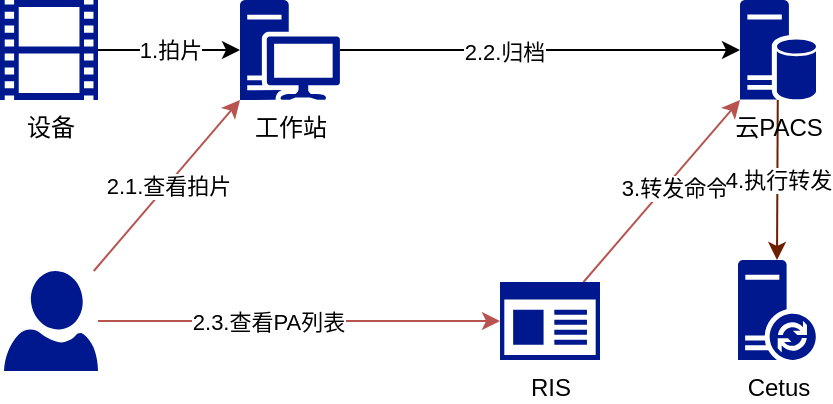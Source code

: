 <mxfile version="13.9.9" type="device"><diagram id="9OklS91TnfZW-UtuJurk" name="第 1 页"><mxGraphModel dx="1278" dy="948" grid="1" gridSize="10" guides="1" tooltips="1" connect="1" arrows="1" fold="1" page="1" pageScale="1" pageWidth="1169" pageHeight="827" math="0" shadow="0"><root><mxCell id="0"/><mxCell id="1" parent="0"/><mxCell id="AWGAMD50kFZIIu4H7LWb-5" value="1.拍片" style="edgeStyle=orthogonalEdgeStyle;rounded=0;orthogonalLoop=1;jettySize=auto;html=1;entryX=0;entryY=0.5;entryDx=0;entryDy=0;entryPerimeter=0;" parent="1" source="AWGAMD50kFZIIu4H7LWb-1" target="AWGAMD50kFZIIu4H7LWb-7" edge="1"><mxGeometry relative="1" as="geometry"><mxPoint x="170" y="65" as="targetPoint"/></mxGeometry></mxCell><mxCell id="AWGAMD50kFZIIu4H7LWb-1" value="设备" style="aspect=fixed;pointerEvents=1;shadow=0;dashed=0;html=1;strokeColor=none;labelPosition=center;verticalLabelPosition=bottom;verticalAlign=top;align=center;fillColor=#00188D;shape=mxgraph.mscae.general.video" parent="1" vertex="1"><mxGeometry x="60" y="40" width="49" height="50" as="geometry"/></mxCell><mxCell id="AWGAMD50kFZIIu4H7LWb-6" style="edgeStyle=orthogonalEdgeStyle;rounded=0;orthogonalLoop=1;jettySize=auto;html=1;entryX=0;entryY=0.5;entryDx=0;entryDy=0;entryPerimeter=0;exitX=1;exitY=0.5;exitDx=0;exitDy=0;exitPerimeter=0;" parent="1" source="AWGAMD50kFZIIu4H7LWb-7" target="AWGAMD50kFZIIu4H7LWb-4" edge="1"><mxGeometry relative="1" as="geometry"><mxPoint x="213" y="65" as="sourcePoint"/></mxGeometry></mxCell><mxCell id="AWGAMD50kFZIIu4H7LWb-11" value="2.2.归档" style="edgeLabel;html=1;align=center;verticalAlign=middle;resizable=0;points=[];" parent="AWGAMD50kFZIIu4H7LWb-6" vertex="1" connectable="0"><mxGeometry x="-0.18" y="-1" relative="1" as="geometry"><mxPoint as="offset"/></mxGeometry></mxCell><mxCell id="AWGAMD50kFZIIu4H7LWb-9" style="rounded=0;orthogonalLoop=1;jettySize=auto;html=1;entryX=0;entryY=1;entryDx=0;entryDy=0;entryPerimeter=0;fillColor=#f8cecc;strokeColor=#b85450;" parent="1" source="AWGAMD50kFZIIu4H7LWb-3" target="AWGAMD50kFZIIu4H7LWb-4" edge="1"><mxGeometry relative="1" as="geometry"/></mxCell><mxCell id="AWGAMD50kFZIIu4H7LWb-12" value="3.转发命令" style="edgeLabel;html=1;align=center;verticalAlign=middle;resizable=0;points=[];" parent="AWGAMD50kFZIIu4H7LWb-9" vertex="1" connectable="0"><mxGeometry x="0.087" y="-3" relative="1" as="geometry"><mxPoint as="offset"/></mxGeometry></mxCell><mxCell id="AWGAMD50kFZIIu4H7LWb-3" value="RIS" style="aspect=fixed;pointerEvents=1;shadow=0;dashed=0;html=1;strokeColor=none;labelPosition=center;verticalLabelPosition=bottom;verticalAlign=top;align=center;fillColor=#00188D;shape=mxgraph.mscae.enterprise.app_generic" parent="1" vertex="1"><mxGeometry x="310" y="181" width="50" height="39" as="geometry"/></mxCell><mxCell id="AWGAMD50kFZIIu4H7LWb-10" value="4.执行转发" style="edgeStyle=none;rounded=0;orthogonalLoop=1;jettySize=auto;html=1;entryX=0.5;entryY=0;entryDx=0;entryDy=0;entryPerimeter=0;fillColor=#a0522d;strokeColor=#6D1F00;" parent="1" source="AWGAMD50kFZIIu4H7LWb-4" target="AWGAMD50kFZIIu4H7LWb-8" edge="1"><mxGeometry relative="1" as="geometry"/></mxCell><mxCell id="AWGAMD50kFZIIu4H7LWb-4" value="云PACS" style="aspect=fixed;pointerEvents=1;shadow=0;dashed=0;html=1;strokeColor=none;labelPosition=center;verticalLabelPosition=bottom;verticalAlign=top;align=center;fillColor=#00188D;shape=mxgraph.mscae.enterprise.database_server" parent="1" vertex="1"><mxGeometry x="430" y="40" width="38" height="50" as="geometry"/></mxCell><mxCell id="AWGAMD50kFZIIu4H7LWb-7" value="工作站" style="aspect=fixed;pointerEvents=1;shadow=0;dashed=0;html=1;strokeColor=none;labelPosition=center;verticalLabelPosition=bottom;verticalAlign=top;align=center;fillColor=#00188D;shape=mxgraph.mscae.enterprise.workstation_client" parent="1" vertex="1"><mxGeometry x="180" y="40" width="50" height="50" as="geometry"/></mxCell><mxCell id="AWGAMD50kFZIIu4H7LWb-8" value="Cetus" style="aspect=fixed;pointerEvents=1;shadow=0;dashed=0;html=1;strokeColor=none;labelPosition=center;verticalLabelPosition=bottom;verticalAlign=top;align=center;fillColor=#00188D;shape=mxgraph.mscae.enterprise.database_synchronization" parent="1" vertex="1"><mxGeometry x="429" y="170" width="39" height="50" as="geometry"/></mxCell><mxCell id="AWGAMD50kFZIIu4H7LWb-14" style="edgeStyle=none;rounded=0;orthogonalLoop=1;jettySize=auto;html=1;entryX=0;entryY=0.5;entryDx=0;entryDy=0;entryPerimeter=0;fillColor=#f8cecc;strokeColor=#b85450;" parent="1" source="AWGAMD50kFZIIu4H7LWb-13" target="AWGAMD50kFZIIu4H7LWb-3" edge="1"><mxGeometry relative="1" as="geometry"/></mxCell><mxCell id="AWGAMD50kFZIIu4H7LWb-16" value="2.3.查看PA列表" style="edgeLabel;html=1;align=center;verticalAlign=middle;resizable=0;points=[];" parent="AWGAMD50kFZIIu4H7LWb-14" vertex="1" connectable="0"><mxGeometry x="-0.207" y="-1" relative="1" as="geometry"><mxPoint x="5" y="-1" as="offset"/></mxGeometry></mxCell><mxCell id="AWGAMD50kFZIIu4H7LWb-15" value="2.1.查看拍片" style="edgeStyle=none;rounded=0;orthogonalLoop=1;jettySize=auto;html=1;entryX=0;entryY=1;entryDx=0;entryDy=0;entryPerimeter=0;fillColor=#f8cecc;strokeColor=#b85450;" parent="1" source="AWGAMD50kFZIIu4H7LWb-13" target="AWGAMD50kFZIIu4H7LWb-7" edge="1"><mxGeometry relative="1" as="geometry"/></mxCell><mxCell id="AWGAMD50kFZIIu4H7LWb-13" value="" style="aspect=fixed;pointerEvents=1;shadow=0;dashed=0;html=1;strokeColor=none;labelPosition=center;verticalLabelPosition=bottom;verticalAlign=top;align=center;fillColor=#00188D;shape=mxgraph.azure.user" parent="1" vertex="1"><mxGeometry x="62" y="175.5" width="47" height="50" as="geometry"/></mxCell></root></mxGraphModel></diagram></mxfile>